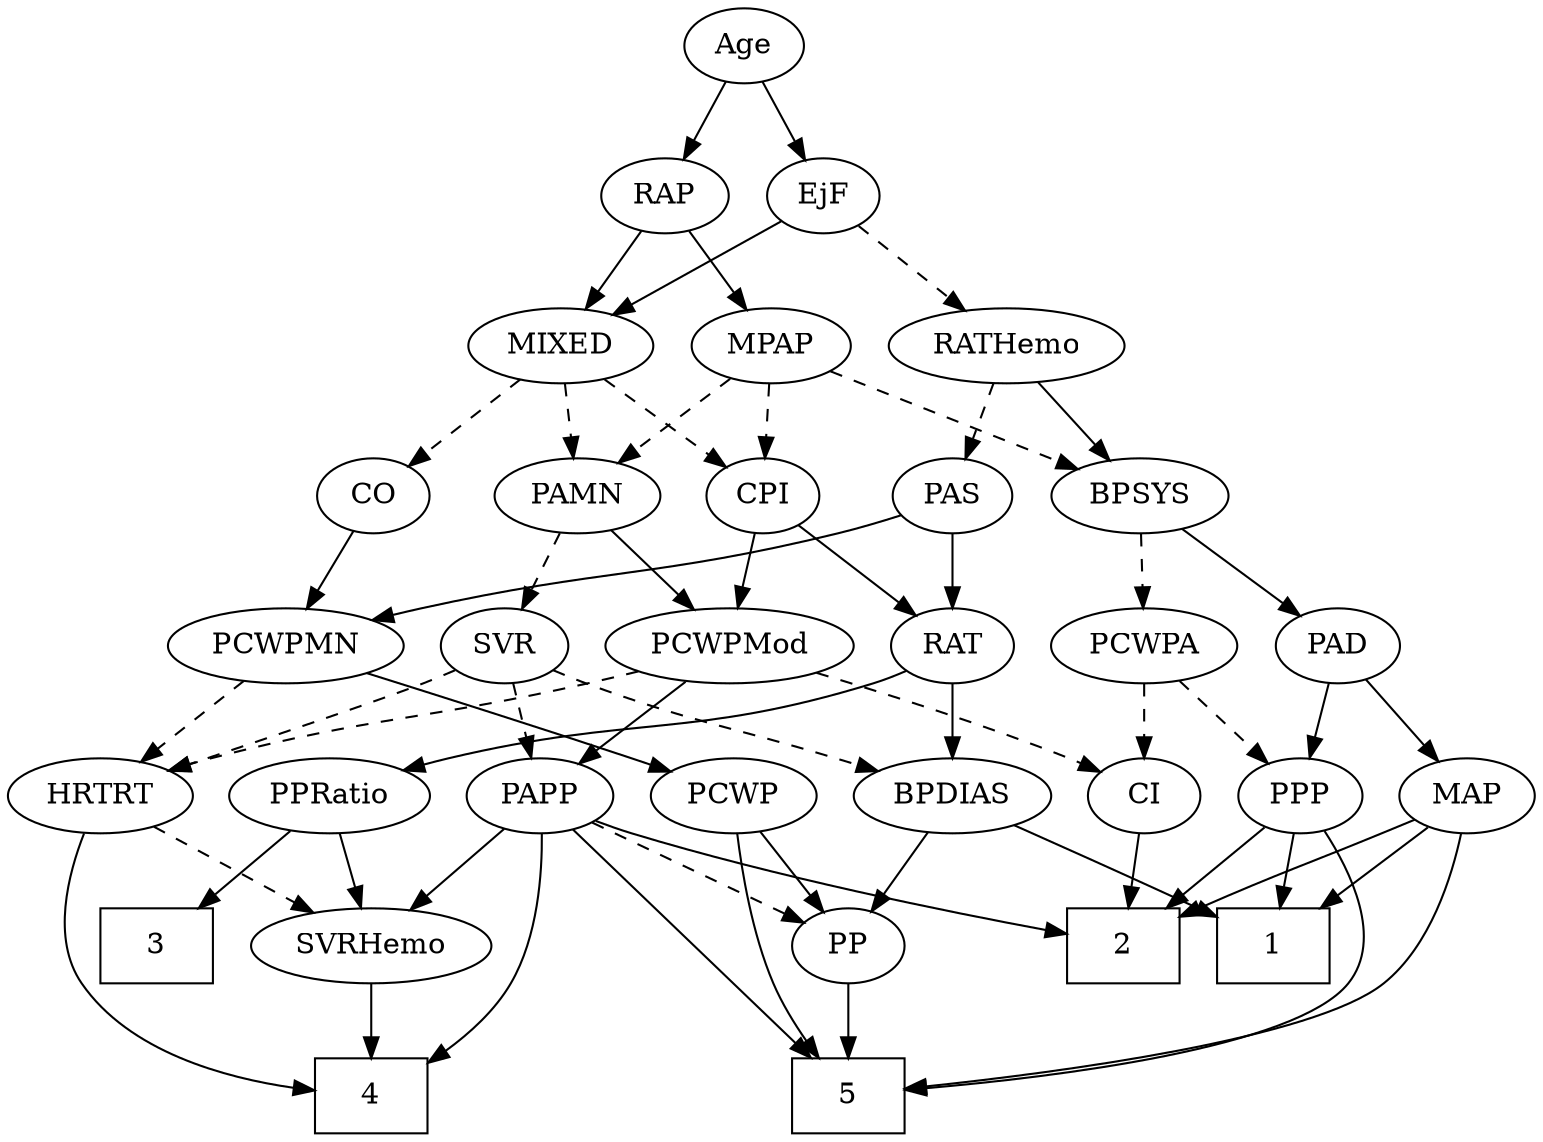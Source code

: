 strict digraph {
	graph [bb="0,0,671.19,540"];
	node [label="\N"];
	1	[height=0.5,
		pos="547.65,90",
		shape=box,
		width=0.75];
	2	[height=0.5,
		pos="475.65,90",
		shape=box,
		width=0.75];
	3	[height=0.5,
		pos="55.646,90",
		shape=box,
		width=0.75];
	4	[height=0.5,
		pos="150.65,18",
		shape=box,
		width=0.75];
	5	[height=0.5,
		pos="365.65,18",
		shape=box,
		width=0.75];
	Age	[height=0.5,
		pos="315.65,522",
		width=0.75];
	EjF	[height=0.5,
		pos="352.65,450",
		width=0.75];
	Age -> EjF	[pos="e,344.11,467.15 324.23,504.76 328.71,496.28 334.3,485.71 339.33,476.2",
		style=solid];
	RAP	[height=0.5,
		pos="279.65,450",
		width=0.77632];
	Age -> RAP	[pos="e,288.2,467.63 307.3,504.76 303,496.4 297.65,486.02 292.82,476.61",
		style=solid];
	MIXED	[height=0.5,
		pos="233.65,378",
		width=1.1193];
	EjF -> MIXED	[pos="e,257.01,392.74 333,437.44 314.74,426.7 287.23,410.52 265.78,397.9",
		style=solid];
	RATHemo	[height=0.5,
		pos="428.65,378",
		width=1.3721];
	EjF -> RATHemo	[pos="e,411.16,395.1 368.03,434.83 378.27,425.4 391.97,412.78 403.75,401.93",
		style=dashed];
	RAP -> MIXED	[pos="e,244.68,395.8 269.21,433.12 263.61,424.59 256.57,413.89 250.24,404.25",
		style=solid];
	MPAP	[height=0.5,
		pos="326.65,378",
		width=0.97491];
	RAP -> MPAP	[pos="e,315.7,395.31 290.31,433.12 296.12,424.47 303.43,413.58 309.97,403.83",
		style=solid];
	CO	[height=0.5,
		pos="145.65,306",
		width=0.75];
	MIXED -> CO	[pos="e,162.33,320.27 214.55,361.81 201.66,351.55 184.51,337.91 170.55,326.81",
		style=dashed];
	PAMN	[height=0.5,
		pos="236.65,306",
		width=1.011];
	MIXED -> PAMN	[pos="e,235.91,324.1 234.39,359.7 234.72,351.98 235.12,342.71 235.48,334.11",
		style=dashed];
	CPI	[height=0.5,
		pos="320.65,306",
		width=0.75];
	MIXED -> CPI	[pos="e,304.15,320.27 252.52,361.81 265.27,351.55 282.22,337.91 296.03,326.81",
		style=dashed];
	BPSYS	[height=0.5,
		pos="490.65,306",
		width=1.0471];
	MPAP -> BPSYS	[pos="e,463.54,318.57 353,365.75 380.37,354.07 423.4,335.7 454.06,322.62",
		style=dashed];
	MPAP -> PAMN	[pos="e,255.27,321.49 308,362.5 295.09,352.45 277.71,338.93 263.33,327.75",
		style=dashed];
	MPAP -> CPI	[pos="e,322.11,324.1 325.16,359.7 324.5,351.98 323.71,342.71 322.97,334.11",
		style=dashed];
	PAD	[height=0.5,
		pos="580.65,234",
		width=0.79437];
	BPSYS -> PAD	[pos="e,563.41,248.4 509.73,290.15 523.02,279.82 540.87,265.93 555.34,254.68",
		style=solid];
	PCWPA	[height=0.5,
		pos="492.65,234",
		width=1.1555];
	BPSYS -> PCWPA	[pos="e,492.16,252.1 491.14,287.7 491.36,279.98 491.63,270.71 491.87,262.11",
		style=dashed];
	MAP	[height=0.5,
		pos="640.65,162",
		width=0.84854];
	PAD -> MAP	[pos="e,627.24,178.64 593.67,217.81 601.5,208.67 611.63,196.85 620.48,186.52",
		style=solid];
	PPP	[height=0.5,
		pos="564.65,162",
		width=0.75];
	PAD -> PPP	[pos="e,568.6,180.28 576.77,216.05 574.99,208.26 572.83,198.82 570.84,190.08",
		style=solid];
	PCWPMN	[height=0.5,
		pos="114.65,234",
		width=1.3902];
	CO -> PCWPMN	[pos="e,122.16,251.96 138.3,288.41 134.72,280.34 130.34,270.43 126.32,261.35",
		style=solid];
	PAS	[height=0.5,
		pos="405.65,306",
		width=0.75];
	RAT	[height=0.5,
		pos="405.65,234",
		width=0.75827];
	PAS -> RAT	[pos="e,405.65,252.1 405.65,287.7 405.65,279.98 405.65,270.71 405.65,262.11",
		style=solid];
	PAS -> PCWPMN	[pos="e,151.65,246.19 382.43,296.2 374.34,293.33 365.16,290.3 356.65,288 276.63,266.36 254.21,271.49 173.65,252 169.63,251.03 165.47,249.96 \
161.31,248.85",
		style=solid];
	SVR	[height=0.5,
		pos="210.65,234",
		width=0.77632];
	PAMN -> SVR	[pos="e,216.88,251.79 230.35,288.05 227.38,280.06 223.77,270.33 220.45,261.4",
		style=dashed];
	PCWPMod	[height=0.5,
		pos="308.65,234",
		width=1.4443];
	PAMN -> PCWPMod	[pos="e,291.96,251.22 252.63,289.46 262.03,280.32 274.1,268.59 284.63,258.35",
		style=solid];
	RATHemo -> BPSYS	[pos="e,476.34,323.15 443.03,360.76 450.93,351.84 460.88,340.61 469.64,330.72",
		style=solid];
	RATHemo -> PAS	[pos="e,411.16,323.79 423.08,360.05 420.45,352.06 417.26,342.33 414.32,333.4",
		style=dashed];
	CPI -> RAT	[pos="e,389.31,248.46 337.04,291.5 349.62,281.14 367.18,266.67 381.39,254.97",
		style=solid];
	CPI -> PCWPMod	[pos="e,311.61,252.28 317.74,288.05 316.42,280.35 314.82,271.03 313.34,262.36",
		style=solid];
	BPDIAS	[height=0.5,
		pos="405.65,162",
		width=1.1735];
	RAT -> BPDIAS	[pos="e,405.65,180.1 405.65,215.7 405.65,207.98 405.65,198.71 405.65,190.11",
		style=solid];
	PPRatio	[height=0.5,
		pos="136.65,162",
		width=1.1013];
	RAT -> PPRatio	[pos="e,166.13,174.21 384.68,222.03 379.84,219.8 374.64,217.64 369.65,216 290.05,189.91 265.46,202.04 184.65,180 181.71,179.2 178.7,178.31 \
175.69,177.36",
		style=solid];
	SVR -> BPDIAS	[pos="e,373.32,173.8 232.39,222.54 237.36,220.28 242.65,217.98 247.65,216 250.47,214.88 317.76,192.36 363.61,177.04",
		style=dashed];
	PAPP	[height=0.5,
		pos="225.65,162",
		width=0.88464];
	SVR -> PAPP	[pos="e,221.94,180.28 214.28,216.05 215.95,208.26 217.97,198.82 219.84,190.08",
		style=dashed];
	HRTRT	[height=0.5,
		pos="39.646,162",
		width=1.1013];
	SVR -> HRTRT	[pos="e,69.11,174.13 188.82,222.74 183.86,220.47 178.59,218.11 173.65,216 141.89,202.43 105.41,188.09 78.547,177.75",
		style=dashed];
	CI	[height=0.5,
		pos="492.65,162",
		width=0.75];
	PCWPMod -> CI	[pos="e,471.48,173.41 345.21,221.01 375.4,210.85 419.2,195.5 456.65,180 458.47,179.25 460.33,178.45 462.2,177.63",
		style=dashed];
	PCWPMod -> PAPP	[pos="e,242.71,177.39 289.81,217.12 278.2,207.32 263.17,194.65 250.58,184.02",
		style=solid];
	PCWPMod -> HRTRT	[pos="e,69.17,174.08 270,221.91 262.6,219.88 254.9,217.82 247.65,216 176.96,198.21 157.68,200.2 87.646,180 84.725,179.16 81.723,178.23 \
78.713,177.27",
		style=dashed];
	PCWPA -> PPP	[pos="e,549.84,177.39 508.98,217.12 518.87,207.51 531.6,195.13 542.39,184.63",
		style=dashed];
	PCWPA -> CI	[pos="e,492.65,180.1 492.65,215.7 492.65,207.98 492.65,198.71 492.65,190.11",
		style=dashed];
	PCWP	[height=0.5,
		pos="310.65,162",
		width=0.97491];
	PCWPMN -> PCWP	[pos="e,283.71,173.57 149.78,221.12 180.66,210.59 226.77,194.65 266.65,180 269.15,179.08 271.74,178.12 274.34,177.14",
		style=solid];
	PCWPMN -> HRTRT	[pos="e,56.175,178.43 97.251,216.76 87.293,207.47 74.648,195.67 63.744,185.49",
		style=dashed];
	SVRHemo	[height=0.5,
		pos="150.65,90",
		width=1.3902];
	SVRHemo -> 4	[pos="e,150.65,36.104 150.65,71.697 150.65,63.983 150.65,54.712 150.65,46.112",
		style=solid];
	BPDIAS -> 1	[pos="e,520.57,104.35 432.36,147.83 454.72,136.81 486.86,120.97 511.52,108.81",
		style=solid];
	PP	[height=0.5,
		pos="365.65,90",
		width=0.75];
	BPDIAS -> PP	[pos="e,374.78,106.99 396.17,144.41 391.32,135.92 385.31,125.41 379.91,115.96",
		style=solid];
	MAP -> 1	[pos="e,570.26,108.02 622.27,147.17 609.79,137.78 592.99,125.13 578.48,114.21",
		style=solid];
	MAP -> 2	[pos="e,502.7,103.98 616.56,150.68 611.32,148.46 605.8,146.14 600.65,144 563.93,128.77 552.3,125.53 512.04,108.06",
		style=solid];
	MAP -> 5	[pos="e,392.67,22.045 637.69,143.79 633.27,123.49 622.95,90.223 600.65,72 570.69,47.522 461.32,30.746 402.95,23.322",
		style=solid];
	PP -> 5	[pos="e,365.65,36.104 365.65,71.697 365.65,63.983 365.65,54.712 365.65,46.112",
		style=solid];
	PPP -> 1	[pos="e,551.84,108.28 560.53,144.05 558.64,136.26 556.35,126.82 554.22,118.08",
		style=solid];
	PPP -> 2	[pos="e,497.36,108.08 547.91,147.83 535.95,138.43 519.55,125.53 505.39,114.39",
		style=solid];
	PPP -> 5	[pos="e,392.88,21.508 575.06,145.11 586.26,125.82 600.34,93.241 583.65,72 561.6,43.951 459.47,28.905 403.17,22.616",
		style=solid];
	PPRatio -> 3	[pos="e,75.465,108.13 119.07,145.81 108.64,136.79 95.176,125.16 83.341,114.93",
		style=solid];
	PPRatio -> SVRHemo	[pos="e,147.19,108.28 140.04,144.05 141.58,136.35 143.44,127.03 145.17,118.36",
		style=solid];
	PCWP -> 5	[pos="e,351.48,36.149 312.3,144.01 314.54,125.65 319.47,95.83 329.65,72 333.73,62.433 339.63,52.784 345.48,44.388",
		style=solid];
	PCWP -> PP	[pos="e,353.59,106.34 323.13,145.12 330.26,136.04 339.33,124.49 347.27,114.39",
		style=solid];
	CI -> 2	[pos="e,479.84,108.28 488.53,144.05 486.64,136.26 484.35,126.82 482.22,118.08",
		style=solid];
	PAPP -> 2	[pos="e,448.63,97.336 250.14,150.17 255.53,147.98 261.24,145.8 266.65,144 298.39,133.46 387.64,111.81 438.66,99.697",
		style=solid];
	PAPP -> 4	[pos="e,176.7,36.227 225.8,143.83 225.26,125.06 222.26,94.627 209.65,72 203.47,60.912 194.09,50.937 184.61,42.711",
		style=solid];
	PAPP -> 5	[pos="e,348.6,36.288 240.63,145.8 264.72,121.37 312.29,73.123 341.3,43.695",
		style=solid];
	PAPP -> SVRHemo	[pos="e,167.84,107.04 209.74,146.15 199.75,136.83 186.65,124.61 175.33,114.04",
		style=solid];
	PAPP -> PP	[pos="e,344.78,101.43 248.76,149.44 272.56,137.54 309.73,118.96 335.75,105.95",
		style=dashed];
	HRTRT -> 4	[pos="e,123.57,21.291 28.909,144.5 18.035,125.5 4.774,94.061 19.646,72 40.47,41.112 82.675,28.22 113.57,22.842",
		style=solid];
	HRTRT -> SVRHemo	[pos="e,126.95,105.94 61.842,147 78.044,136.79 100.26,122.78 118.41,111.33",
		style=dashed];
}
